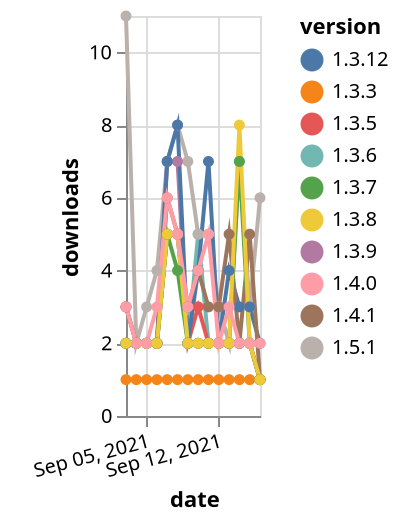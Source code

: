 {"$schema": "https://vega.github.io/schema/vega-lite/v5.json", "description": "A simple bar chart with embedded data.", "data": {"values": [{"date": "2021-09-03", "total": 1943, "delta": 2, "version": "1.3.6"}, {"date": "2021-09-04", "total": 1945, "delta": 2, "version": "1.3.6"}, {"date": "2021-09-05", "total": 1947, "delta": 2, "version": "1.3.6"}, {"date": "2021-09-06", "total": 1949, "delta": 2, "version": "1.3.6"}, {"date": "2021-09-07", "total": 1954, "delta": 5, "version": "1.3.6"}, {"date": "2021-09-08", "total": 1959, "delta": 5, "version": "1.3.6"}, {"date": "2021-09-09", "total": 1961, "delta": 2, "version": "1.3.6"}, {"date": "2021-09-10", "total": 1966, "delta": 5, "version": "1.3.6"}, {"date": "2021-09-11", "total": 1968, "delta": 2, "version": "1.3.6"}, {"date": "2021-09-12", "total": 1970, "delta": 2, "version": "1.3.6"}, {"date": "2021-09-13", "total": 1972, "delta": 2, "version": "1.3.6"}, {"date": "2021-09-14", "total": 1974, "delta": 2, "version": "1.3.6"}, {"date": "2021-09-15", "total": 1976, "delta": 2, "version": "1.3.6"}, {"date": "2021-09-16", "total": 1977, "delta": 1, "version": "1.3.6"}, {"date": "2021-09-03", "total": 502, "delta": 11, "version": "1.5.1"}, {"date": "2021-09-04", "total": 504, "delta": 2, "version": "1.5.1"}, {"date": "2021-09-05", "total": 507, "delta": 3, "version": "1.5.1"}, {"date": "2021-09-06", "total": 511, "delta": 4, "version": "1.5.1"}, {"date": "2021-09-07", "total": 518, "delta": 7, "version": "1.5.1"}, {"date": "2021-09-08", "total": 526, "delta": 8, "version": "1.5.1"}, {"date": "2021-09-09", "total": 533, "delta": 7, "version": "1.5.1"}, {"date": "2021-09-10", "total": 538, "delta": 5, "version": "1.5.1"}, {"date": "2021-09-11", "total": 543, "delta": 5, "version": "1.5.1"}, {"date": "2021-09-12", "total": 546, "delta": 3, "version": "1.5.1"}, {"date": "2021-09-13", "total": 548, "delta": 2, "version": "1.5.1"}, {"date": "2021-09-14", "total": 555, "delta": 7, "version": "1.5.1"}, {"date": "2021-09-15", "total": 558, "delta": 3, "version": "1.5.1"}, {"date": "2021-09-16", "total": 564, "delta": 6, "version": "1.5.1"}, {"date": "2021-09-03", "total": 1651, "delta": 2, "version": "1.3.9"}, {"date": "2021-09-04", "total": 1653, "delta": 2, "version": "1.3.9"}, {"date": "2021-09-05", "total": 1655, "delta": 2, "version": "1.3.9"}, {"date": "2021-09-06", "total": 1657, "delta": 2, "version": "1.3.9"}, {"date": "2021-09-07", "total": 1664, "delta": 7, "version": "1.3.9"}, {"date": "2021-09-08", "total": 1671, "delta": 7, "version": "1.3.9"}, {"date": "2021-09-09", "total": 1673, "delta": 2, "version": "1.3.9"}, {"date": "2021-09-10", "total": 1675, "delta": 2, "version": "1.3.9"}, {"date": "2021-09-11", "total": 1677, "delta": 2, "version": "1.3.9"}, {"date": "2021-09-12", "total": 1679, "delta": 2, "version": "1.3.9"}, {"date": "2021-09-13", "total": 1681, "delta": 2, "version": "1.3.9"}, {"date": "2021-09-14", "total": 1683, "delta": 2, "version": "1.3.9"}, {"date": "2021-09-15", "total": 1685, "delta": 2, "version": "1.3.9"}, {"date": "2021-09-16", "total": 1686, "delta": 1, "version": "1.3.9"}, {"date": "2021-09-03", "total": 1920, "delta": 3, "version": "1.3.5"}, {"date": "2021-09-04", "total": 1922, "delta": 2, "version": "1.3.5"}, {"date": "2021-09-05", "total": 1924, "delta": 2, "version": "1.3.5"}, {"date": "2021-09-06", "total": 1926, "delta": 2, "version": "1.3.5"}, {"date": "2021-09-07", "total": 1931, "delta": 5, "version": "1.3.5"}, {"date": "2021-09-08", "total": 1936, "delta": 5, "version": "1.3.5"}, {"date": "2021-09-09", "total": 1938, "delta": 2, "version": "1.3.5"}, {"date": "2021-09-10", "total": 1941, "delta": 3, "version": "1.3.5"}, {"date": "2021-09-11", "total": 1943, "delta": 2, "version": "1.3.5"}, {"date": "2021-09-12", "total": 1945, "delta": 2, "version": "1.3.5"}, {"date": "2021-09-13", "total": 1947, "delta": 2, "version": "1.3.5"}, {"date": "2021-09-14", "total": 1949, "delta": 2, "version": "1.3.5"}, {"date": "2021-09-15", "total": 1951, "delta": 2, "version": "1.3.5"}, {"date": "2021-09-16", "total": 1952, "delta": 1, "version": "1.3.5"}, {"date": "2021-09-03", "total": 1763, "delta": 2, "version": "1.3.12"}, {"date": "2021-09-04", "total": 1765, "delta": 2, "version": "1.3.12"}, {"date": "2021-09-05", "total": 1767, "delta": 2, "version": "1.3.12"}, {"date": "2021-09-06", "total": 1769, "delta": 2, "version": "1.3.12"}, {"date": "2021-09-07", "total": 1776, "delta": 7, "version": "1.3.12"}, {"date": "2021-09-08", "total": 1784, "delta": 8, "version": "1.3.12"}, {"date": "2021-09-09", "total": 1786, "delta": 2, "version": "1.3.12"}, {"date": "2021-09-10", "total": 1790, "delta": 4, "version": "1.3.12"}, {"date": "2021-09-11", "total": 1797, "delta": 7, "version": "1.3.12"}, {"date": "2021-09-12", "total": 1799, "delta": 2, "version": "1.3.12"}, {"date": "2021-09-13", "total": 1803, "delta": 4, "version": "1.3.12"}, {"date": "2021-09-14", "total": 1806, "delta": 3, "version": "1.3.12"}, {"date": "2021-09-15", "total": 1809, "delta": 3, "version": "1.3.12"}, {"date": "2021-09-16", "total": 1811, "delta": 2, "version": "1.3.12"}, {"date": "2021-09-03", "total": 305, "delta": 1, "version": "1.3.3"}, {"date": "2021-09-04", "total": 306, "delta": 1, "version": "1.3.3"}, {"date": "2021-09-05", "total": 307, "delta": 1, "version": "1.3.3"}, {"date": "2021-09-06", "total": 308, "delta": 1, "version": "1.3.3"}, {"date": "2021-09-07", "total": 309, "delta": 1, "version": "1.3.3"}, {"date": "2021-09-08", "total": 310, "delta": 1, "version": "1.3.3"}, {"date": "2021-09-09", "total": 311, "delta": 1, "version": "1.3.3"}, {"date": "2021-09-10", "total": 312, "delta": 1, "version": "1.3.3"}, {"date": "2021-09-11", "total": 313, "delta": 1, "version": "1.3.3"}, {"date": "2021-09-12", "total": 314, "delta": 1, "version": "1.3.3"}, {"date": "2021-09-13", "total": 315, "delta": 1, "version": "1.3.3"}, {"date": "2021-09-14", "total": 316, "delta": 1, "version": "1.3.3"}, {"date": "2021-09-15", "total": 317, "delta": 1, "version": "1.3.3"}, {"date": "2021-09-16", "total": 318, "delta": 1, "version": "1.3.3"}, {"date": "2021-09-03", "total": 782, "delta": 3, "version": "1.4.1"}, {"date": "2021-09-04", "total": 784, "delta": 2, "version": "1.4.1"}, {"date": "2021-09-05", "total": 786, "delta": 2, "version": "1.4.1"}, {"date": "2021-09-06", "total": 788, "delta": 2, "version": "1.4.1"}, {"date": "2021-09-07", "total": 794, "delta": 6, "version": "1.4.1"}, {"date": "2021-09-08", "total": 799, "delta": 5, "version": "1.4.1"}, {"date": "2021-09-09", "total": 802, "delta": 3, "version": "1.4.1"}, {"date": "2021-09-10", "total": 806, "delta": 4, "version": "1.4.1"}, {"date": "2021-09-11", "total": 809, "delta": 3, "version": "1.4.1"}, {"date": "2021-09-12", "total": 812, "delta": 3, "version": "1.4.1"}, {"date": "2021-09-13", "total": 817, "delta": 5, "version": "1.4.1"}, {"date": "2021-09-14", "total": 819, "delta": 2, "version": "1.4.1"}, {"date": "2021-09-15", "total": 824, "delta": 5, "version": "1.4.1"}, {"date": "2021-09-16", "total": 825, "delta": 1, "version": "1.4.1"}, {"date": "2021-09-03", "total": 1446, "delta": 2, "version": "1.3.7"}, {"date": "2021-09-04", "total": 1448, "delta": 2, "version": "1.3.7"}, {"date": "2021-09-05", "total": 1450, "delta": 2, "version": "1.3.7"}, {"date": "2021-09-06", "total": 1452, "delta": 2, "version": "1.3.7"}, {"date": "2021-09-07", "total": 1457, "delta": 5, "version": "1.3.7"}, {"date": "2021-09-08", "total": 1461, "delta": 4, "version": "1.3.7"}, {"date": "2021-09-09", "total": 1463, "delta": 2, "version": "1.3.7"}, {"date": "2021-09-10", "total": 1465, "delta": 2, "version": "1.3.7"}, {"date": "2021-09-11", "total": 1467, "delta": 2, "version": "1.3.7"}, {"date": "2021-09-12", "total": 1469, "delta": 2, "version": "1.3.7"}, {"date": "2021-09-13", "total": 1471, "delta": 2, "version": "1.3.7"}, {"date": "2021-09-14", "total": 1478, "delta": 7, "version": "1.3.7"}, {"date": "2021-09-15", "total": 1480, "delta": 2, "version": "1.3.7"}, {"date": "2021-09-16", "total": 1481, "delta": 1, "version": "1.3.7"}, {"date": "2021-09-03", "total": 1391, "delta": 2, "version": "1.3.8"}, {"date": "2021-09-04", "total": 1393, "delta": 2, "version": "1.3.8"}, {"date": "2021-09-05", "total": 1395, "delta": 2, "version": "1.3.8"}, {"date": "2021-09-06", "total": 1397, "delta": 2, "version": "1.3.8"}, {"date": "2021-09-07", "total": 1402, "delta": 5, "version": "1.3.8"}, {"date": "2021-09-08", "total": 1407, "delta": 5, "version": "1.3.8"}, {"date": "2021-09-09", "total": 1409, "delta": 2, "version": "1.3.8"}, {"date": "2021-09-10", "total": 1411, "delta": 2, "version": "1.3.8"}, {"date": "2021-09-11", "total": 1413, "delta": 2, "version": "1.3.8"}, {"date": "2021-09-12", "total": 1415, "delta": 2, "version": "1.3.8"}, {"date": "2021-09-13", "total": 1417, "delta": 2, "version": "1.3.8"}, {"date": "2021-09-14", "total": 1425, "delta": 8, "version": "1.3.8"}, {"date": "2021-09-15", "total": 1427, "delta": 2, "version": "1.3.8"}, {"date": "2021-09-16", "total": 1428, "delta": 1, "version": "1.3.8"}, {"date": "2021-09-03", "total": 922, "delta": 3, "version": "1.4.0"}, {"date": "2021-09-04", "total": 924, "delta": 2, "version": "1.4.0"}, {"date": "2021-09-05", "total": 926, "delta": 2, "version": "1.4.0"}, {"date": "2021-09-06", "total": 929, "delta": 3, "version": "1.4.0"}, {"date": "2021-09-07", "total": 935, "delta": 6, "version": "1.4.0"}, {"date": "2021-09-08", "total": 940, "delta": 5, "version": "1.4.0"}, {"date": "2021-09-09", "total": 943, "delta": 3, "version": "1.4.0"}, {"date": "2021-09-10", "total": 947, "delta": 4, "version": "1.4.0"}, {"date": "2021-09-11", "total": 952, "delta": 5, "version": "1.4.0"}, {"date": "2021-09-12", "total": 954, "delta": 2, "version": "1.4.0"}, {"date": "2021-09-13", "total": 957, "delta": 3, "version": "1.4.0"}, {"date": "2021-09-14", "total": 959, "delta": 2, "version": "1.4.0"}, {"date": "2021-09-15", "total": 961, "delta": 2, "version": "1.4.0"}, {"date": "2021-09-16", "total": 963, "delta": 2, "version": "1.4.0"}]}, "width": "container", "mark": {"type": "line", "point": {"filled": true}}, "encoding": {"x": {"field": "date", "type": "temporal", "timeUnit": "yearmonthdate", "title": "date", "axis": {"labelAngle": -15}}, "y": {"field": "delta", "type": "quantitative", "title": "downloads"}, "color": {"field": "version", "type": "nominal"}, "tooltip": {"field": "delta"}}}